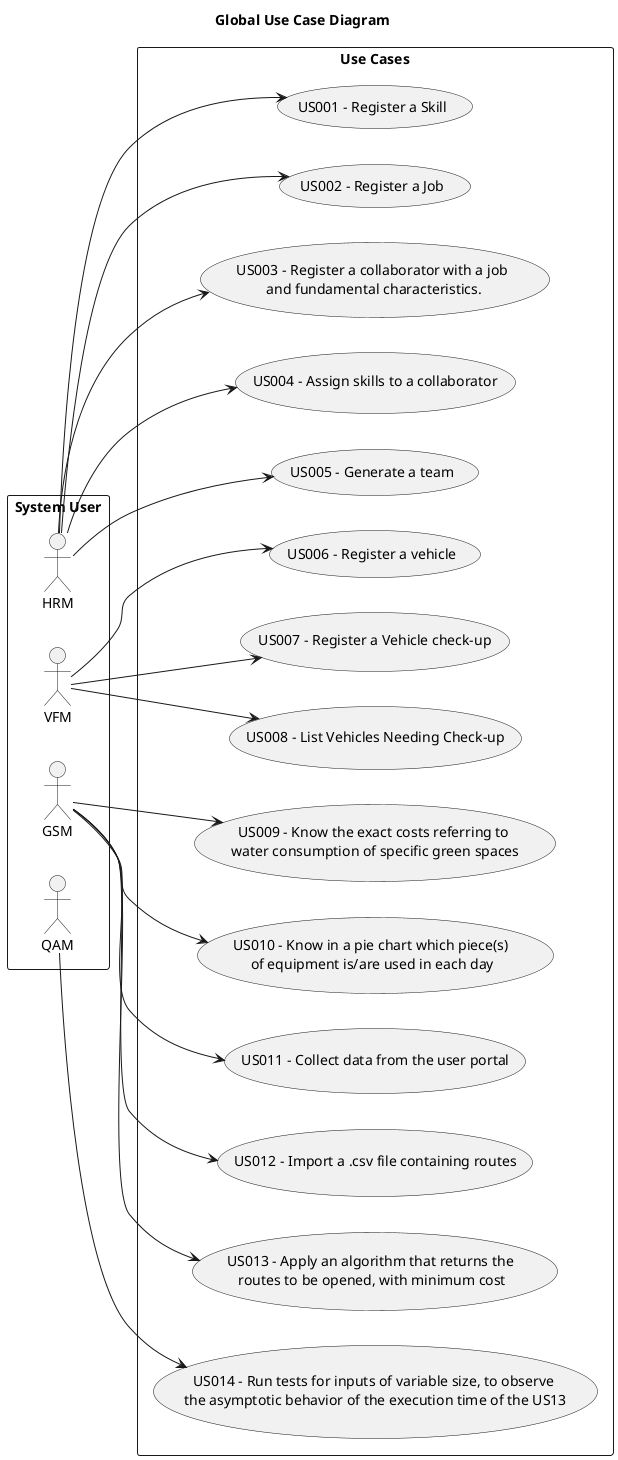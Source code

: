 @startuml
skinparam monochrome true
skinparam packageStyle rectangle
skinparam shadowing false

title Global Use Case Diagram

left to right direction

rectangle "System User" as actors {
    actor HRM
    actor VFM
    actor GSM
    actor QAM
}

rectangle "Use Cases" as usecases{
    usecase "US001 - Register a Skill" as US001
    HRM --> US001
}

rectangle "Use Cases" as usecases{
    usecase "US002 - Register a Job" as US002
    HRM --> US002
}

rectangle "Use Cases" as usecases{
    usecase "US003 - Register a collaborator with a job\n and fundamental characteristics." as US003
    HRM --> US003
}

rectangle "Use Cases" as usecases{
    usecase "US004 - Assign skills to a collaborator" as US004
    HRM --> US004
}

rectangle "Use Cases" as usecases{
    usecase "US005 - Generate a team" as US005
    HRM --> US005
}

rectangle "Use Cases" as usecases{
    usecase "US006 - Register a vehicle" as US006
    VFM --> US006
}

rectangle "Use Cases" as usecases{
    usecase "US007 - Register a Vehicle check-up" as US007
    VFM --> US007
}

rectangle "Use Cases" as usecases{
    usecase "US008 - List Vehicles Needing Check-up" as US008
    VFM --> US008
}

rectangle "Use Cases" as usecases{
    usecase "US009 - Know the exact costs referring to \nwater consumption of specific green spaces" as US009
    GSM --> US009
}

rectangle "Use Cases" as usecases{
    usecase "US010 - Know in a pie chart which piece(s) \nof equipment is/are used in each day" as US010
    GSM --> US010
}
rectangle "Use Cases" as usecases{
    usecase "US011 - Collect data from the user portal" as US011
    GSM --> US011
}
rectangle "Use Cases" as usecases{
    usecase "US012 - Import a .csv file containing routes" as US012
    GSM --> US012
}
rectangle "Use Cases" as usecases{
    usecase "US013 - Apply an algorithm that returns the \nroutes to be opened, with minimum cost" as US013
    GSM --> US013
}
rectangle "Use Cases" as usecases{
    usecase "US014 - Run tests for inputs of variable size, to observe \nthe asymptotic behavior of the execution time of the US13" as US014
    QAM --> US014
}
@enduml
